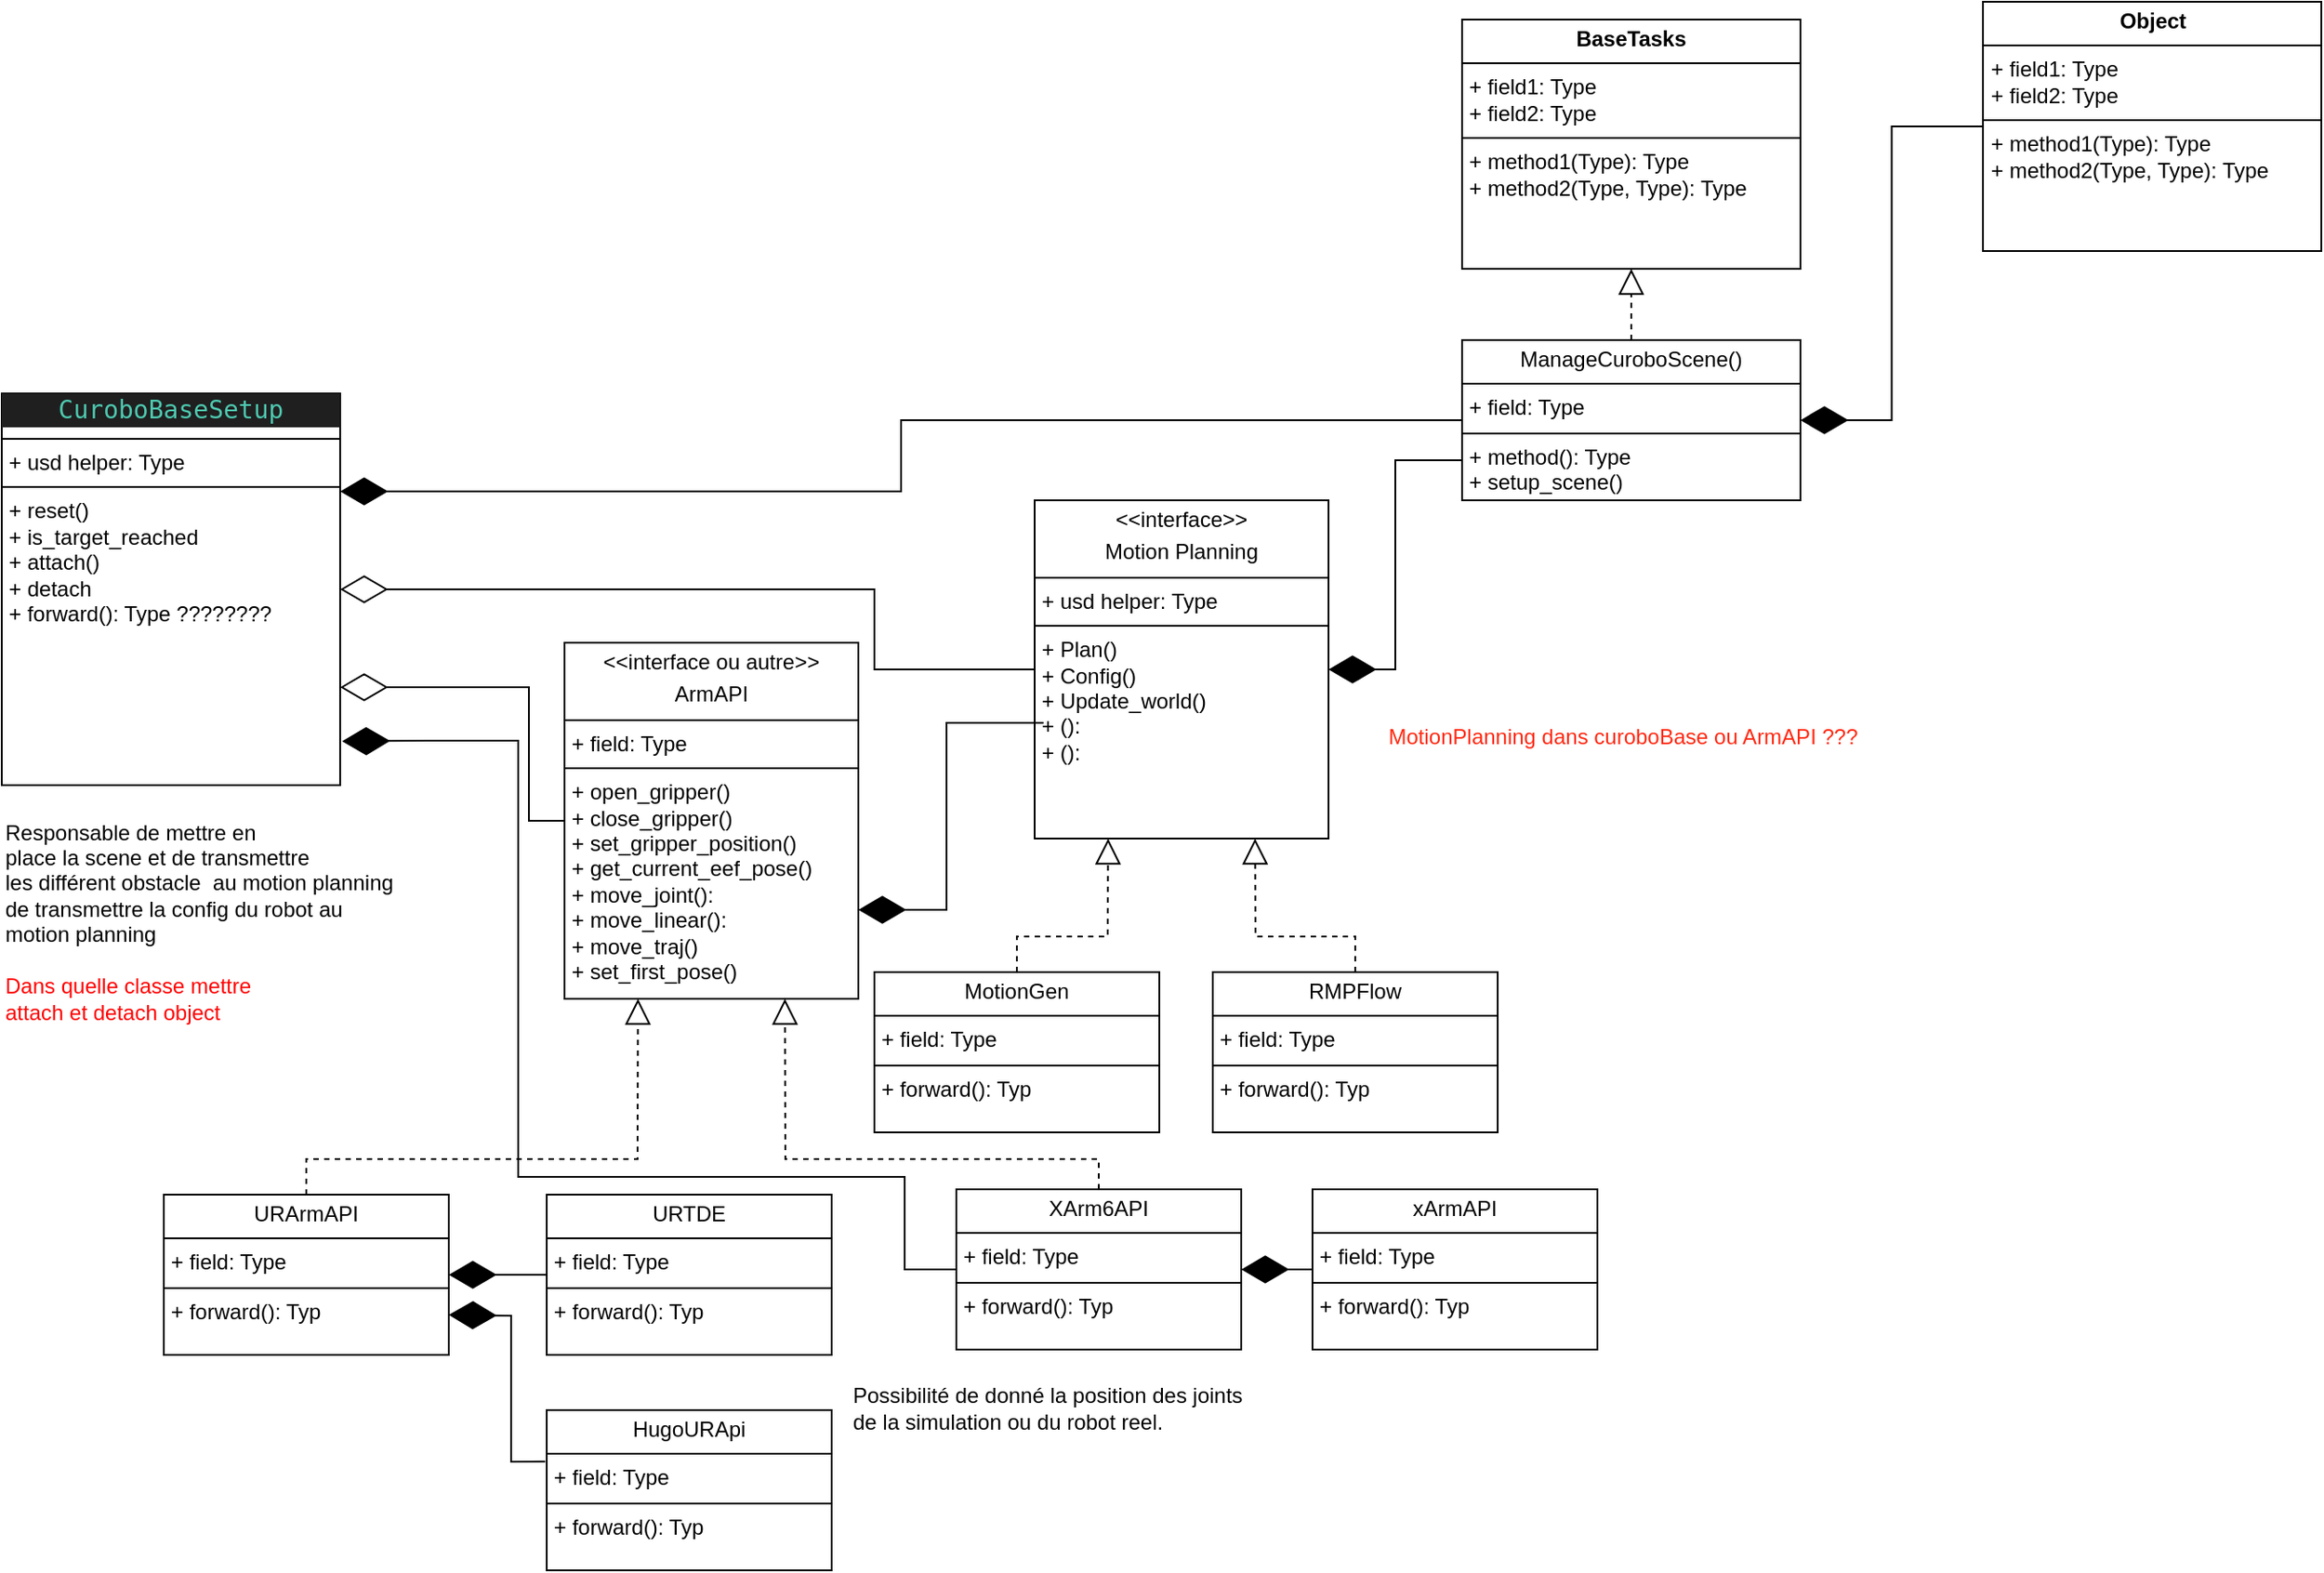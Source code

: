 <mxfile pages="2">
    <diagram name="Page-1" id="mgbnLl8ce85CJUrQiRR5">
        <mxGraphModel dx="2636" dy="1013" grid="1" gridSize="10" guides="1" tooltips="1" connect="1" arrows="1" fold="1" page="1" pageScale="1" pageWidth="850" pageHeight="1100" math="0" shadow="0">
            <root>
                <mxCell id="0"/>
                <mxCell id="1" parent="0"/>
                <mxCell id="DFrrh26SipxI3GBkrzm7-14" value="&lt;p style=&quot;margin:0px;margin-top:4px;text-align:center;&quot;&gt;&lt;b&gt;BaseTasks&lt;/b&gt;&lt;br&gt;&lt;/p&gt;&lt;hr size=&quot;1&quot; style=&quot;border-style:solid;&quot;&gt;&lt;p style=&quot;margin:0px;margin-left:4px;&quot;&gt;+ field1: Type&lt;br&gt;+ field2: Type&lt;/p&gt;&lt;hr size=&quot;1&quot; style=&quot;border-style:solid;&quot;&gt;&lt;p style=&quot;margin:0px;margin-left:4px;&quot;&gt;+ method1(Type): Type&lt;br&gt;+ method2(Type, Type): Type&lt;/p&gt;" style="verticalAlign=top;align=left;overflow=fill;html=1;whiteSpace=wrap;" parent="1" vertex="1">
                    <mxGeometry x="760" y="30" width="190" height="140" as="geometry"/>
                </mxCell>
                <mxCell id="DFrrh26SipxI3GBkrzm7-16" value="" style="endArrow=block;dashed=1;endFill=0;endSize=12;html=1;rounded=0;entryX=0.5;entryY=1;entryDx=0;entryDy=0;exitX=0.5;exitY=0;exitDx=0;exitDy=0;" parent="1" source="XtsIavq_REHY_eE-XwF7-2" target="DFrrh26SipxI3GBkrzm7-14" edge="1">
                    <mxGeometry width="160" relative="1" as="geometry">
                        <mxPoint x="967.5" y="-110" as="sourcePoint"/>
                        <mxPoint x="977.5" y="130" as="targetPoint"/>
                    </mxGeometry>
                </mxCell>
                <mxCell id="XtsIavq_REHY_eE-XwF7-1" value="&lt;div style=&quot;text-align: center; color: rgb(204, 204, 204); background-color: rgb(31, 31, 31); font-family: &amp;quot;Droid Sans Mono&amp;quot;, &amp;quot;monospace&amp;quot;, monospace; font-size: 14px; line-height: 19px; white-space: pre;&quot;&gt;&lt;span style=&quot;color: rgb(78, 201, 176);&quot;&gt;CuroboBaseSetup&lt;/span&gt;&lt;/div&gt;&lt;hr size=&quot;1&quot; style=&quot;border-style:solid;&quot;&gt;&lt;p style=&quot;margin:0px;margin-left:4px;&quot;&gt;+ usd helper: Type&lt;/p&gt;&lt;hr size=&quot;1&quot; style=&quot;border-style:solid;&quot;&gt;&lt;p style=&quot;margin:0px;margin-left:4px;&quot;&gt;&lt;span style=&quot;background-color: transparent; color: light-dark(rgb(0, 0, 0), rgb(255, 255, 255));&quot;&gt;+ reset()&lt;/span&gt;&lt;br&gt;&lt;/p&gt;&lt;p style=&quot;margin:0px;margin-left:4px;&quot;&gt;+ is_target_reached&lt;/p&gt;&lt;p style=&quot;margin:0px;margin-left:4px;&quot;&gt;+ attach()&lt;/p&gt;&lt;p style=&quot;margin:0px;margin-left:4px;&quot;&gt;+ detach&lt;/p&gt;&lt;p style=&quot;margin:0px;margin-left:4px;&quot;&gt;+&amp;nbsp;&lt;span style=&quot;background-color: transparent; color: light-dark(rgb(0, 0, 0), rgb(255, 255, 255));&quot;&gt;forward(): Type ????????&lt;/span&gt;&lt;/p&gt;" style="verticalAlign=top;align=left;overflow=fill;html=1;whiteSpace=wrap;" parent="1" vertex="1">
                    <mxGeometry x="-60" y="240" width="190" height="220" as="geometry"/>
                </mxCell>
                <mxCell id="XtsIavq_REHY_eE-XwF7-2" value="&lt;p style=&quot;margin:0px;margin-top:4px;text-align:center;&quot;&gt;ManageCuroboScene()&lt;/p&gt;&lt;hr size=&quot;1&quot; style=&quot;border-style:solid;&quot;&gt;&lt;p style=&quot;margin:0px;margin-left:4px;&quot;&gt;+ field: Type&lt;/p&gt;&lt;hr size=&quot;1&quot; style=&quot;border-style:solid;&quot;&gt;&lt;p style=&quot;margin:0px;margin-left:4px;&quot;&gt;+ method(): Type&lt;/p&gt;&lt;p style=&quot;margin: 0px 0px 0px 4px;&quot;&gt;&lt;span style=&quot;background-color: transparent; color: light-dark(rgb(0, 0, 0), rgb(255, 255, 255));&quot;&gt;+ setup_scene()&lt;/span&gt;&lt;br&gt;&lt;/p&gt;&lt;div&gt;&lt;span style=&quot;background-color: transparent; color: light-dark(rgb(0, 0, 0), rgb(255, 255, 255));&quot;&gt;&lt;br&gt;&lt;/span&gt;&lt;/div&gt;" style="verticalAlign=top;align=left;overflow=fill;html=1;whiteSpace=wrap;" parent="1" vertex="1">
                    <mxGeometry x="760" y="210" width="190" height="90" as="geometry"/>
                </mxCell>
                <mxCell id="L6edw8uGEsX_00iM0gYE-1" value="&lt;p style=&quot;margin:0px;margin-top:4px;text-align:center;&quot;&gt;xArmAPI&lt;/p&gt;&lt;hr size=&quot;1&quot; style=&quot;border-style:solid;&quot;&gt;&lt;p style=&quot;margin:0px;margin-left:4px;&quot;&gt;+ field: Type&lt;/p&gt;&lt;hr size=&quot;1&quot; style=&quot;border-style:solid;&quot;&gt;&lt;p style=&quot;margin:0px;margin-left:4px;&quot;&gt;+ forward(): Typ&lt;/p&gt;" style="verticalAlign=top;align=left;overflow=fill;html=1;whiteSpace=wrap;" parent="1" vertex="1">
                    <mxGeometry x="676" y="687" width="160" height="90" as="geometry"/>
                </mxCell>
                <mxCell id="L6edw8uGEsX_00iM0gYE-2" value="&lt;p style=&quot;margin:0px;margin-top:4px;text-align:center;&quot;&gt;&lt;font style=&quot;color: rgb(0, 0, 0); background-color: light-dark(#ffffff, var(--ge-dark-color, #121212));&quot;&gt;&amp;lt;&amp;lt;interface ou autre&amp;gt;&amp;gt;&lt;/font&gt;&lt;/p&gt;&lt;p style=&quot;margin:0px;margin-top:4px;text-align:center;&quot;&gt;&lt;font style=&quot;color: rgb(0, 0, 0); background-color: light-dark(#ffffff, var(--ge-dark-color, #121212));&quot;&gt;ArmAPI&lt;/font&gt;&lt;/p&gt;&lt;hr size=&quot;1&quot; style=&quot;border-style:solid;&quot;&gt;&lt;p style=&quot;margin:0px;margin-left:4px;&quot;&gt;&lt;font style=&quot;color: rgb(0, 0, 0); background-color: light-dark(#ffffff, var(--ge-dark-color, #121212));&quot;&gt;+ field: Type&lt;/font&gt;&lt;/p&gt;&lt;hr size=&quot;1&quot; style=&quot;border-style:solid;&quot;&gt;&lt;p style=&quot;margin:0px;margin-left:4px;&quot;&gt;&lt;font style=&quot;color: rgb(0, 0, 0);&quot;&gt;+ open&lt;span style=&quot;background-color: light-dark(rgb(255, 255, 255), rgb(237, 237, 237));&quot;&gt;_gripp&lt;/span&gt;er()&lt;/font&gt;&lt;br&gt;&lt;/p&gt;&lt;p style=&quot;margin:0px;margin-left:4px;&quot;&gt;&lt;span style=&quot;background-color: light-dark(#ffffff, var(--ge-dark-color, #121212));&quot;&gt;+ close_gripper()&lt;/span&gt;&lt;/p&gt;&lt;p style=&quot;margin:0px;margin-left:4px;&quot;&gt;&lt;span style=&quot;background-color: light-dark(#ffffff, var(--ge-dark-color, #121212));&quot;&gt;+ set_gripper_position()&lt;/span&gt;&lt;/p&gt;&lt;p style=&quot;margin:0px;margin-left:4px;&quot;&gt;&lt;span style=&quot;background-color: light-dark(#ffffff, var(--ge-dark-color, #121212));&quot;&gt;+ get_current_eef_pose()&lt;/span&gt;&lt;/p&gt;&lt;p style=&quot;margin:0px;margin-left:4px;&quot;&gt;&lt;span style=&quot;background-color: light-dark(#ffffff, var(--ge-dark-color, #121212));&quot;&gt;+ move_joint():&amp;nbsp;&lt;br&gt;&lt;/span&gt;&lt;/p&gt;&lt;p style=&quot;margin:0px;margin-left:4px;&quot;&gt;&lt;span style=&quot;background-color: light-dark(#ffffff, var(--ge-dark-color, #121212));&quot;&gt;+ move_linear():&lt;/span&gt;&lt;/p&gt;&lt;p style=&quot;margin:0px;margin-left:4px;&quot;&gt;&lt;span style=&quot;background-color: light-dark(#ffffff, var(--ge-dark-color, #121212));&quot;&gt;+ move_traj()&lt;/span&gt;&lt;/p&gt;&lt;p style=&quot;margin:0px;margin-left:4px;&quot;&gt;+ set_first_pose()&amp;nbsp;&lt;span style=&quot;background-color: light-dark(#ffffff, var(--ge-dark-color, #121212));&quot;&gt;&lt;br&gt;&lt;/span&gt;&lt;/p&gt;&lt;p style=&quot;margin:0px;margin-left:4px;&quot;&gt;&lt;br&gt;&lt;/p&gt;" style="verticalAlign=top;align=left;overflow=fill;html=1;whiteSpace=wrap;" parent="1" vertex="1">
                    <mxGeometry x="256" y="380" width="165" height="200" as="geometry"/>
                </mxCell>
                <mxCell id="L6edw8uGEsX_00iM0gYE-3" value="&lt;p style=&quot;margin:0px;margin-top:4px;text-align:center;&quot;&gt;XArm6API&lt;/p&gt;&lt;hr size=&quot;1&quot; style=&quot;border-style:solid;&quot;&gt;&lt;p style=&quot;margin:0px;margin-left:4px;&quot;&gt;+ field: Type&lt;/p&gt;&lt;hr size=&quot;1&quot; style=&quot;border-style:solid;&quot;&gt;&lt;p style=&quot;margin:0px;margin-left:4px;&quot;&gt;+ forward(): Typ&lt;/p&gt;" style="verticalAlign=top;align=left;overflow=fill;html=1;whiteSpace=wrap;" parent="1" vertex="1">
                    <mxGeometry x="476" y="687" width="160" height="90" as="geometry"/>
                </mxCell>
                <mxCell id="L6edw8uGEsX_00iM0gYE-7" value="" style="endArrow=diamondThin;endFill=1;endSize=24;html=1;rounded=0;entryX=1;entryY=0.5;entryDx=0;entryDy=0;exitX=0;exitY=0.5;exitDx=0;exitDy=0;" parent="1" source="L6edw8uGEsX_00iM0gYE-1" target="L6edw8uGEsX_00iM0gYE-3" edge="1">
                    <mxGeometry width="160" relative="1" as="geometry">
                        <mxPoint x="606" y="737" as="sourcePoint"/>
                        <mxPoint x="766" y="737" as="targetPoint"/>
                    </mxGeometry>
                </mxCell>
                <mxCell id="L6edw8uGEsX_00iM0gYE-12" value="" style="endArrow=diamondThin;endFill=0;endSize=24;html=1;rounded=0;entryX=1;entryY=0.75;entryDx=0;entryDy=0;exitX=0;exitY=0.5;exitDx=0;exitDy=0;strokeWidth=1;startSize=0;" parent="1" source="L6edw8uGEsX_00iM0gYE-2" target="XtsIavq_REHY_eE-XwF7-1" edge="1">
                    <mxGeometry width="160" relative="1" as="geometry">
                        <mxPoint x="486" y="490" as="sourcePoint"/>
                        <mxPoint x="646" y="490" as="targetPoint"/>
                        <Array as="points">
                            <mxPoint x="236" y="480"/>
                            <mxPoint x="236" y="405"/>
                        </Array>
                    </mxGeometry>
                </mxCell>
                <mxCell id="L6edw8uGEsX_00iM0gYE-13" value="&lt;p style=&quot;margin:0px;margin-top:4px;text-align:center;&quot;&gt;URArmAPI&lt;/p&gt;&lt;hr size=&quot;1&quot; style=&quot;border-style:solid;&quot;&gt;&lt;p style=&quot;margin:0px;margin-left:4px;&quot;&gt;+ field: Type&lt;/p&gt;&lt;hr size=&quot;1&quot; style=&quot;border-style:solid;&quot;&gt;&lt;p style=&quot;margin:0px;margin-left:4px;&quot;&gt;+ forward(): Typ&lt;/p&gt;" style="verticalAlign=top;align=left;overflow=fill;html=1;whiteSpace=wrap;" parent="1" vertex="1">
                    <mxGeometry x="31" y="690" width="160" height="90" as="geometry"/>
                </mxCell>
                <mxCell id="L6edw8uGEsX_00iM0gYE-15" value="" style="endArrow=diamondThin;endFill=1;endSize=24;html=1;rounded=0;entryX=1;entryY=0.5;entryDx=0;entryDy=0;exitX=0;exitY=0.5;exitDx=0;exitDy=0;" parent="1" source="L6edw8uGEsX_00iM0gYE-16" target="L6edw8uGEsX_00iM0gYE-13" edge="1">
                    <mxGeometry width="160" relative="1" as="geometry">
                        <mxPoint x="306" y="694.5" as="sourcePoint"/>
                        <mxPoint x="241" y="694.5" as="targetPoint"/>
                    </mxGeometry>
                </mxCell>
                <mxCell id="L6edw8uGEsX_00iM0gYE-16" value="&lt;p style=&quot;margin:0px;margin-top:4px;text-align:center;&quot;&gt;URTDE&lt;/p&gt;&lt;hr size=&quot;1&quot; style=&quot;border-style:solid;&quot;&gt;&lt;p style=&quot;margin:0px;margin-left:4px;&quot;&gt;+ field: Type&lt;/p&gt;&lt;hr size=&quot;1&quot; style=&quot;border-style:solid;&quot;&gt;&lt;p style=&quot;margin:0px;margin-left:4px;&quot;&gt;+ forward(): Typ&lt;/p&gt;" style="verticalAlign=top;align=left;overflow=fill;html=1;whiteSpace=wrap;" parent="1" vertex="1">
                    <mxGeometry x="246" y="690" width="160" height="90" as="geometry"/>
                </mxCell>
                <mxCell id="L6edw8uGEsX_00iM0gYE-19" value="" style="endArrow=diamondThin;endFill=1;endSize=24;html=1;rounded=0;entryX=1;entryY=0.25;entryDx=0;entryDy=0;exitX=0;exitY=0.5;exitDx=0;exitDy=0;edgeStyle=orthogonalEdgeStyle;" parent="1" source="XtsIavq_REHY_eE-XwF7-2" target="XtsIavq_REHY_eE-XwF7-1" edge="1">
                    <mxGeometry width="160" relative="1" as="geometry">
                        <mxPoint x="241" y="985" as="sourcePoint"/>
                        <mxPoint x="201" y="985" as="targetPoint"/>
                    </mxGeometry>
                </mxCell>
                <mxCell id="L6edw8uGEsX_00iM0gYE-38" value="" style="endArrow=block;dashed=1;endFill=0;endSize=12;html=1;rounded=0;exitX=0.5;exitY=0;exitDx=0;exitDy=0;entryX=0.25;entryY=1;entryDx=0;entryDy=0;" parent="1" source="L6edw8uGEsX_00iM0gYE-13" target="L6edw8uGEsX_00iM0gYE-2" edge="1">
                    <mxGeometry width="160" relative="1" as="geometry">
                        <mxPoint x="296" y="430" as="sourcePoint"/>
                        <mxPoint x="456" y="430" as="targetPoint"/>
                        <Array as="points">
                            <mxPoint x="111" y="670"/>
                            <mxPoint x="297" y="670"/>
                        </Array>
                    </mxGeometry>
                </mxCell>
                <mxCell id="L6edw8uGEsX_00iM0gYE-39" value="" style="endArrow=block;dashed=1;endFill=0;endSize=12;html=1;rounded=0;exitX=0.5;exitY=0;exitDx=0;exitDy=0;entryX=0.75;entryY=1;entryDx=0;entryDy=0;" parent="1" source="L6edw8uGEsX_00iM0gYE-3" target="L6edw8uGEsX_00iM0gYE-2" edge="1">
                    <mxGeometry width="160" relative="1" as="geometry">
                        <mxPoint x="136" y="770" as="sourcePoint"/>
                        <mxPoint x="422" y="560" as="targetPoint"/>
                        <Array as="points">
                            <mxPoint x="556" y="670"/>
                            <mxPoint x="380" y="670"/>
                        </Array>
                    </mxGeometry>
                </mxCell>
                <mxCell id="2" value="&lt;p style=&quot;margin:0px;margin-top:4px;text-align:center;&quot;&gt;&amp;lt;&amp;lt;interface&amp;gt;&amp;gt;&lt;/p&gt;&lt;p style=&quot;margin:0px;margin-top:4px;text-align:center;&quot;&gt;Motion Planning&lt;/p&gt;&lt;hr size=&quot;1&quot; style=&quot;border-style:solid;&quot;&gt;&lt;p style=&quot;margin:0px;margin-left:4px;&quot;&gt;+ usd helper: Type&lt;/p&gt;&lt;hr size=&quot;1&quot; style=&quot;border-style:solid;&quot;&gt;&lt;p style=&quot;margin:0px;margin-left:4px;&quot;&gt;&lt;span style=&quot;background-color: transparent; color: light-dark(rgb(0, 0, 0), rgb(255, 255, 255));&quot;&gt;+ Plan()&lt;/span&gt;&lt;/p&gt;&lt;p style=&quot;margin:0px;margin-left:4px;&quot;&gt;+ Config()&lt;/p&gt;&lt;p style=&quot;margin:0px;margin-left:4px;&quot;&gt;+ Update_world()&lt;/p&gt;&lt;p style=&quot;margin:0px;margin-left:4px;&quot;&gt;+ ():&amp;nbsp;&lt;br&gt;&lt;/p&gt;&lt;p style=&quot;margin:0px;margin-left:4px;&quot;&gt;+ ():&lt;/p&gt;&lt;p style=&quot;margin:0px;margin-left:4px;&quot;&gt;&lt;br&gt;&lt;/p&gt;&lt;p style=&quot;margin:0px;margin-left:4px;&quot;&gt;&lt;br&gt;&lt;/p&gt;" style="verticalAlign=top;align=left;overflow=fill;html=1;whiteSpace=wrap;" parent="1" vertex="1">
                    <mxGeometry x="520" y="300" width="165" height="190" as="geometry"/>
                </mxCell>
                <mxCell id="3" value="" style="endArrow=diamondThin;endFill=0;endSize=24;html=1;rounded=0;entryX=1;entryY=0.5;entryDx=0;entryDy=0;exitX=0;exitY=0.5;exitDx=0;exitDy=0;strokeWidth=1;startSize=0;edgeStyle=elbowEdgeStyle;" parent="1" source="2" target="XtsIavq_REHY_eE-XwF7-1" edge="1">
                    <mxGeometry width="160" relative="1" as="geometry">
                        <mxPoint x="381" y="465" as="sourcePoint"/>
                        <mxPoint x="216" y="415" as="targetPoint"/>
                        <Array as="points">
                            <mxPoint x="430" y="370"/>
                        </Array>
                    </mxGeometry>
                </mxCell>
                <mxCell id="4" value="&lt;p style=&quot;margin:0px;margin-top:4px;text-align:center;&quot;&gt;MotionGen&lt;/p&gt;&lt;hr size=&quot;1&quot; style=&quot;border-style:solid;&quot;&gt;&lt;p style=&quot;margin:0px;margin-left:4px;&quot;&gt;+ field: Type&lt;/p&gt;&lt;hr size=&quot;1&quot; style=&quot;border-style:solid;&quot;&gt;&lt;p style=&quot;margin:0px;margin-left:4px;&quot;&gt;+ forward(): Typ&lt;/p&gt;" style="verticalAlign=top;align=left;overflow=fill;html=1;whiteSpace=wrap;" parent="1" vertex="1">
                    <mxGeometry x="430" y="565" width="160" height="90" as="geometry"/>
                </mxCell>
                <mxCell id="5" value="&lt;p style=&quot;margin:0px;margin-top:4px;text-align:center;&quot;&gt;RMPFlow&lt;/p&gt;&lt;hr size=&quot;1&quot; style=&quot;border-style:solid;&quot;&gt;&lt;p style=&quot;margin:0px;margin-left:4px;&quot;&gt;+ field: Type&lt;/p&gt;&lt;hr size=&quot;1&quot; style=&quot;border-style:solid;&quot;&gt;&lt;p style=&quot;margin:0px;margin-left:4px;&quot;&gt;+ forward(): Typ&lt;/p&gt;" style="verticalAlign=top;align=left;overflow=fill;html=1;whiteSpace=wrap;" parent="1" vertex="1">
                    <mxGeometry x="620" y="565" width="160" height="90" as="geometry"/>
                </mxCell>
                <mxCell id="6" value="" style="endArrow=block;dashed=1;endFill=0;endSize=12;html=1;rounded=0;exitX=0.5;exitY=0;exitDx=0;exitDy=0;entryX=0.25;entryY=1;entryDx=0;entryDy=0;" parent="1" source="4" target="2" edge="1">
                    <mxGeometry width="160" relative="1" as="geometry">
                        <mxPoint x="461.25" y="655" as="sourcePoint"/>
                        <mxPoint x="430" y="445" as="targetPoint"/>
                        <Array as="points">
                            <mxPoint x="510" y="545"/>
                            <mxPoint x="561" y="545"/>
                        </Array>
                    </mxGeometry>
                </mxCell>
                <mxCell id="7" value="" style="endArrow=block;dashed=1;endFill=0;endSize=12;html=1;rounded=0;exitX=0.5;exitY=0;exitDx=0;exitDy=0;entryX=0.75;entryY=1;entryDx=0;entryDy=0;" parent="1" source="5" target="2" edge="1">
                    <mxGeometry width="160" relative="1" as="geometry">
                        <mxPoint x="540" y="685" as="sourcePoint"/>
                        <mxPoint x="501.25" y="455" as="targetPoint"/>
                        <Array as="points">
                            <mxPoint x="700" y="545"/>
                            <mxPoint x="644" y="545"/>
                        </Array>
                    </mxGeometry>
                </mxCell>
                <mxCell id="8" value="Responsable de mettre en &lt;br&gt;place la scene et de transmettre &lt;br&gt;les différent obstacle&amp;nbsp; au motion planning&lt;br&gt;de transmettre la config du robot au&lt;br&gt;motion planning" style="text;html=1;align=left;verticalAlign=middle;resizable=0;points=[];autosize=1;strokeColor=none;fillColor=none;" parent="1" vertex="1">
                    <mxGeometry x="-60" y="470" width="240" height="90" as="geometry"/>
                </mxCell>
                <mxCell id="9" value="Possibilité de donné la position des joints &lt;br&gt;de la simulation ou du robot reel.&amp;nbsp;" style="text;html=1;align=left;verticalAlign=middle;resizable=0;points=[];autosize=1;strokeColor=none;fillColor=none;" parent="1" vertex="1">
                    <mxGeometry x="416" y="790" width="240" height="40" as="geometry"/>
                </mxCell>
                <mxCell id="10" value="&lt;p style=&quot;margin:0px;margin-top:4px;text-align:center;&quot;&gt;HugoURApi&lt;/p&gt;&lt;hr size=&quot;1&quot; style=&quot;border-style:solid;&quot;&gt;&lt;p style=&quot;margin:0px;margin-left:4px;&quot;&gt;+ field: Type&lt;/p&gt;&lt;hr size=&quot;1&quot; style=&quot;border-style:solid;&quot;&gt;&lt;p style=&quot;margin:0px;margin-left:4px;&quot;&gt;+ forward(): Typ&lt;/p&gt;" style="verticalAlign=top;align=left;overflow=fill;html=1;whiteSpace=wrap;" parent="1" vertex="1">
                    <mxGeometry x="246" y="811" width="160" height="90" as="geometry"/>
                </mxCell>
                <mxCell id="11" value="" style="endArrow=diamondThin;endFill=1;endSize=24;html=1;rounded=0;entryX=1;entryY=0.75;entryDx=0;entryDy=0;exitX=-0.005;exitY=0.321;exitDx=0;exitDy=0;exitPerimeter=0;" parent="1" source="10" target="L6edw8uGEsX_00iM0gYE-13" edge="1">
                    <mxGeometry width="160" relative="1" as="geometry">
                        <mxPoint x="256" y="745" as="sourcePoint"/>
                        <mxPoint x="216" y="745" as="targetPoint"/>
                        <Array as="points">
                            <mxPoint x="226" y="840"/>
                            <mxPoint x="226" y="758"/>
                        </Array>
                    </mxGeometry>
                </mxCell>
                <mxCell id="12" value="&lt;font style=&quot;color: rgb(255, 0, 0);&quot;&gt;Dans quelle classe mettre&lt;br&gt;attach et detach object&lt;/font&gt;" style="text;html=1;align=left;verticalAlign=middle;resizable=0;points=[];autosize=1;strokeColor=none;fillColor=none;" parent="1" vertex="1">
                    <mxGeometry x="-60" y="560" width="160" height="40" as="geometry"/>
                </mxCell>
                <mxCell id="ugBSQRo1dUXZX0gkW40E-13" value="&lt;p style=&quot;margin:0px;margin-top:4px;text-align:center;&quot;&gt;&lt;b&gt;Object&lt;/b&gt;&lt;/p&gt;&lt;hr size=&quot;1&quot; style=&quot;border-style:solid;&quot;&gt;&lt;p style=&quot;margin:0px;margin-left:4px;&quot;&gt;+ field1: Type&lt;br&gt;+ field2: Type&lt;/p&gt;&lt;hr size=&quot;1&quot; style=&quot;border-style:solid;&quot;&gt;&lt;p style=&quot;margin:0px;margin-left:4px;&quot;&gt;+ method1(Type): Type&lt;br&gt;+ method2(Type, Type): Type&lt;/p&gt;" style="verticalAlign=top;align=left;overflow=fill;html=1;whiteSpace=wrap;" parent="1" vertex="1">
                    <mxGeometry x="1052.5" y="20" width="190" height="140" as="geometry"/>
                </mxCell>
                <mxCell id="ugBSQRo1dUXZX0gkW40E-14" value="" style="endArrow=diamondThin;endFill=1;endSize=24;html=1;rounded=0;entryX=1;entryY=0.5;entryDx=0;entryDy=0;exitX=0;exitY=0.5;exitDx=0;exitDy=0;edgeStyle=orthogonalEdgeStyle;" parent="1" source="ugBSQRo1dUXZX0gkW40E-13" target="XtsIavq_REHY_eE-XwF7-2" edge="1">
                    <mxGeometry width="160" relative="1" as="geometry">
                        <mxPoint x="1035" y="170" as="sourcePoint"/>
                        <mxPoint x="965" y="190" as="targetPoint"/>
                    </mxGeometry>
                </mxCell>
                <mxCell id="LV9UDqUAprgMPCVUPp80-15" value="" style="endArrow=diamondThin;endFill=1;endSize=24;html=1;rounded=0;entryX=1;entryY=0.5;entryDx=0;entryDy=0;exitX=0;exitY=0.75;exitDx=0;exitDy=0;edgeStyle=orthogonalEdgeStyle;" parent="1" source="XtsIavq_REHY_eE-XwF7-2" target="2" edge="1">
                    <mxGeometry width="160" relative="1" as="geometry">
                        <mxPoint x="770" y="275" as="sourcePoint"/>
                        <mxPoint x="216" y="305" as="targetPoint"/>
                    </mxGeometry>
                </mxCell>
                <mxCell id="HIymvuDpeLksMIsw6AtP-12" value="&lt;font style=&quot;color: rgb(255, 41, 17);&quot;&gt;MotionPlanning dans curoboBase ou ArmAPI ???&lt;/font&gt;" style="text;html=1;align=center;verticalAlign=middle;resizable=0;points=[];autosize=1;strokeColor=none;fillColor=none;" parent="1" vertex="1">
                    <mxGeometry x="705" y="418" width="290" height="30" as="geometry"/>
                </mxCell>
                <mxCell id="13" value="" style="endArrow=diamondThin;endFill=1;endSize=24;html=1;rounded=0;entryX=1;entryY=0.75;entryDx=0;entryDy=0;exitX=0.03;exitY=0.658;exitDx=0;exitDy=0;edgeStyle=orthogonalEdgeStyle;exitPerimeter=0;" parent="1" source="2" target="L6edw8uGEsX_00iM0gYE-2" edge="1">
                    <mxGeometry width="160" relative="1" as="geometry">
                        <mxPoint x="505" y="426.5" as="sourcePoint"/>
                        <mxPoint x="430" y="533.5" as="targetPoint"/>
                    </mxGeometry>
                </mxCell>
                <mxCell id="15" value="" style="endArrow=diamondThin;endFill=1;endSize=24;html=1;rounded=0;entryX=1.006;entryY=0.888;entryDx=0;entryDy=0;exitX=0;exitY=0.5;exitDx=0;exitDy=0;edgeStyle=orthogonalEdgeStyle;entryPerimeter=0;" parent="1" source="L6edw8uGEsX_00iM0gYE-3" target="XtsIavq_REHY_eE-XwF7-1" edge="1">
                    <mxGeometry width="160" relative="1" as="geometry">
                        <mxPoint x="446.95" y="730.96" as="sourcePoint"/>
                        <mxPoint x="100.0" y="429.04" as="targetPoint"/>
                        <Array as="points">
                            <mxPoint x="447" y="732"/>
                            <mxPoint x="447" y="680"/>
                            <mxPoint x="230" y="680"/>
                            <mxPoint x="230" y="435"/>
                            <mxPoint x="180" y="435"/>
                        </Array>
                    </mxGeometry>
                </mxCell>
            </root>
        </mxGraphModel>
    </diagram>
    <diagram id="C8N71ZeFAo5JLW8x-EU4" name="Page-2">
        <mxGraphModel dx="1786" dy="1013" grid="1" gridSize="10" guides="1" tooltips="1" connect="1" arrows="1" fold="1" page="1" pageScale="1" pageWidth="850" pageHeight="1100" math="0" shadow="0">
            <root>
                <mxCell id="0"/>
                <mxCell id="1" parent="0"/>
                <mxCell id="S5Vy-91Sk9ltPXwWcDvI-1" value="&lt;p style=&quot;margin:0px;margin-top:4px;text-align:center;&quot;&gt;&lt;b&gt;BaseTasks&lt;/b&gt;&lt;br&gt;&lt;/p&gt;&lt;hr size=&quot;1&quot; style=&quot;border-style:solid;&quot;&gt;&lt;p style=&quot;margin:0px;margin-left:4px;&quot;&gt;+ field1: Type&lt;br&gt;+ field2: Type&lt;/p&gt;&lt;hr size=&quot;1&quot; style=&quot;border-style:solid;&quot;&gt;&lt;p style=&quot;margin:0px;margin-left:4px;&quot;&gt;+ method1(Type): Type&lt;br&gt;+ method2(Type, Type): Type&lt;/p&gt;" style="verticalAlign=top;align=left;overflow=fill;html=1;whiteSpace=wrap;" parent="1" vertex="1">
                    <mxGeometry x="760" y="30" width="190" height="140" as="geometry"/>
                </mxCell>
                <mxCell id="S5Vy-91Sk9ltPXwWcDvI-2" value="" style="endArrow=block;dashed=1;endFill=0;endSize=12;html=1;rounded=0;entryX=0.5;entryY=1;entryDx=0;entryDy=0;exitX=0.5;exitY=0;exitDx=0;exitDy=0;" parent="1" source="S5Vy-91Sk9ltPXwWcDvI-4" target="S5Vy-91Sk9ltPXwWcDvI-1" edge="1">
                    <mxGeometry width="160" relative="1" as="geometry">
                        <mxPoint x="967.5" y="-110" as="sourcePoint"/>
                        <mxPoint x="977.5" y="130" as="targetPoint"/>
                    </mxGeometry>
                </mxCell>
                <mxCell id="S5Vy-91Sk9ltPXwWcDvI-3" value="&lt;div style=&quot;text-align: center; color: rgb(204, 204, 204); background-color: rgb(31, 31, 31); font-family: &amp;quot;Droid Sans Mono&amp;quot;, &amp;quot;monospace&amp;quot;, monospace; font-size: 14px; line-height: 19px; white-space: pre;&quot;&gt;&lt;span style=&quot;color: rgb(78, 201, 176);&quot;&gt;CuroboBaseSetup&lt;/span&gt;&lt;/div&gt;&lt;hr size=&quot;1&quot; style=&quot;border-style:solid;&quot;&gt;&lt;p style=&quot;margin:0px;margin-left:4px;&quot;&gt;+ usd helper: Type&lt;/p&gt;&lt;hr size=&quot;1&quot; style=&quot;border-style:solid;&quot;&gt;&lt;p style=&quot;margin:0px;margin-left:4px;&quot;&gt;&lt;span style=&quot;background-color: transparent; color: light-dark(rgb(0, 0, 0), rgb(255, 255, 255));&quot;&gt;+ reset()&lt;/span&gt;&lt;br&gt;&lt;/p&gt;&lt;p style=&quot;margin:0px;margin-left:4px;&quot;&gt;+ is_target_reached&lt;/p&gt;&lt;p style=&quot;margin:0px;margin-left:4px;&quot;&gt;+ attach()&lt;/p&gt;&lt;p style=&quot;margin:0px;margin-left:4px;&quot;&gt;+ detach&lt;/p&gt;&lt;p style=&quot;margin:0px;margin-left:4px;&quot;&gt;+&amp;nbsp;&lt;span style=&quot;background-color: transparent; color: light-dark(rgb(0, 0, 0), rgb(255, 255, 255));&quot;&gt;forward(): Type ????????&lt;/span&gt;&lt;/p&gt;" style="verticalAlign=top;align=left;overflow=fill;html=1;whiteSpace=wrap;" parent="1" vertex="1">
                    <mxGeometry x="16" y="240" width="190" height="220" as="geometry"/>
                </mxCell>
                <mxCell id="S5Vy-91Sk9ltPXwWcDvI-4" value="&lt;p style=&quot;margin:0px;margin-top:4px;text-align:center;&quot;&gt;ManageCuroboScene()&lt;/p&gt;&lt;hr size=&quot;1&quot; style=&quot;border-style:solid;&quot;&gt;&lt;p style=&quot;margin:0px;margin-left:4px;&quot;&gt;+ field: Type&lt;/p&gt;&lt;hr size=&quot;1&quot; style=&quot;border-style:solid;&quot;&gt;&lt;p style=&quot;margin:0px;margin-left:4px;&quot;&gt;+ method(): Type&lt;/p&gt;&lt;p style=&quot;margin: 0px 0px 0px 4px;&quot;&gt;&lt;span style=&quot;background-color: transparent; color: light-dark(rgb(0, 0, 0), rgb(255, 255, 255));&quot;&gt;+ setup_scene()&lt;/span&gt;&lt;br&gt;&lt;/p&gt;&lt;div&gt;&lt;span style=&quot;background-color: transparent; color: light-dark(rgb(0, 0, 0), rgb(255, 255, 255));&quot;&gt;&lt;br&gt;&lt;/span&gt;&lt;/div&gt;" style="verticalAlign=top;align=left;overflow=fill;html=1;whiteSpace=wrap;" parent="1" vertex="1">
                    <mxGeometry x="760" y="220" width="190" height="90" as="geometry"/>
                </mxCell>
                <mxCell id="S5Vy-91Sk9ltPXwWcDvI-5" value="&lt;p style=&quot;margin:0px;margin-top:4px;text-align:center;&quot;&gt;xArmAPI&lt;/p&gt;&lt;hr size=&quot;1&quot; style=&quot;border-style:solid;&quot;&gt;&lt;p style=&quot;margin:0px;margin-left:4px;&quot;&gt;+ field: Type&lt;/p&gt;&lt;hr size=&quot;1&quot; style=&quot;border-style:solid;&quot;&gt;&lt;p style=&quot;margin:0px;margin-left:4px;&quot;&gt;+ forward(): Typ&lt;/p&gt;" style="verticalAlign=top;align=left;overflow=fill;html=1;whiteSpace=wrap;" parent="1" vertex="1">
                    <mxGeometry x="676" y="687" width="160" height="90" as="geometry"/>
                </mxCell>
                <mxCell id="S5Vy-91Sk9ltPXwWcDvI-6" value="&lt;p style=&quot;margin:0px;margin-top:4px;text-align:center;&quot;&gt;&lt;font style=&quot;color: rgb(0, 0, 0); background-color: light-dark(#ffffff, var(--ge-dark-color, #121212));&quot;&gt;&amp;lt;&amp;lt;interface ou autre&amp;gt;&amp;gt;&lt;/font&gt;&lt;/p&gt;&lt;p style=&quot;margin:0px;margin-top:4px;text-align:center;&quot;&gt;&lt;font style=&quot;color: rgb(0, 0, 0); background-color: light-dark(#ffffff, var(--ge-dark-color, #121212));&quot;&gt;ArmAPI&lt;/font&gt;&lt;/p&gt;&lt;hr size=&quot;1&quot; style=&quot;border-style:solid;&quot;&gt;&lt;p style=&quot;margin:0px;margin-left:4px;&quot;&gt;&lt;font style=&quot;color: rgb(0, 0, 0); background-color: light-dark(#ffffff, var(--ge-dark-color, #121212));&quot;&gt;+ field: Type&lt;/font&gt;&lt;/p&gt;&lt;hr size=&quot;1&quot; style=&quot;border-style:solid;&quot;&gt;&lt;p style=&quot;margin:0px;margin-left:4px;&quot;&gt;&lt;font style=&quot;color: rgb(0, 0, 0);&quot;&gt;+ open&lt;span style=&quot;background-color: light-dark(rgb(255, 255, 255), rgb(237, 237, 237));&quot;&gt;_gripp&lt;/span&gt;er()&lt;/font&gt;&lt;br&gt;&lt;/p&gt;&lt;p style=&quot;margin:0px;margin-left:4px;&quot;&gt;&lt;span style=&quot;background-color: light-dark(#ffffff, var(--ge-dark-color, #121212));&quot;&gt;+ close_gripper()&lt;/span&gt;&lt;/p&gt;&lt;p style=&quot;margin:0px;margin-left:4px;&quot;&gt;&lt;span style=&quot;background-color: light-dark(#ffffff, var(--ge-dark-color, #121212));&quot;&gt;+ set_gripper_position()&lt;/span&gt;&lt;/p&gt;&lt;p style=&quot;margin:0px;margin-left:4px;&quot;&gt;&lt;span style=&quot;background-color: light-dark(#ffffff, var(--ge-dark-color, #121212));&quot;&gt;+ get_current_eef_pose()&lt;/span&gt;&lt;/p&gt;&lt;p style=&quot;margin:0px;margin-left:4px;&quot;&gt;&lt;span style=&quot;background-color: light-dark(#ffffff, var(--ge-dark-color, #121212));&quot;&gt;+ move_joint():&amp;nbsp;&lt;br&gt;&lt;/span&gt;&lt;/p&gt;&lt;p style=&quot;margin:0px;margin-left:4px;&quot;&gt;&lt;span style=&quot;background-color: light-dark(#ffffff, var(--ge-dark-color, #121212));&quot;&gt;+ move_linear():&lt;/span&gt;&lt;/p&gt;&lt;p style=&quot;margin:0px;margin-left:4px;&quot;&gt;&lt;span style=&quot;background-color: light-dark(#ffffff, var(--ge-dark-color, #121212));&quot;&gt;+ move_traj()&lt;/span&gt;&lt;/p&gt;&lt;p style=&quot;margin:0px;margin-left:4px;&quot;&gt;+ set_first_pose()&amp;nbsp;&lt;span style=&quot;background-color: light-dark(#ffffff, var(--ge-dark-color, #121212));&quot;&gt;&lt;br&gt;&lt;/span&gt;&lt;/p&gt;&lt;p style=&quot;margin:0px;margin-left:4px;&quot;&gt;&lt;br&gt;&lt;/p&gt;" style="verticalAlign=top;align=left;overflow=fill;html=1;whiteSpace=wrap;" parent="1" vertex="1">
                    <mxGeometry x="256" y="380" width="165" height="200" as="geometry"/>
                </mxCell>
                <mxCell id="S5Vy-91Sk9ltPXwWcDvI-7" value="&lt;p style=&quot;margin:0px;margin-top:4px;text-align:center;&quot;&gt;XArm6API&lt;/p&gt;&lt;hr size=&quot;1&quot; style=&quot;border-style:solid;&quot;&gt;&lt;p style=&quot;margin:0px;margin-left:4px;&quot;&gt;+ field: Type&lt;/p&gt;&lt;hr size=&quot;1&quot; style=&quot;border-style:solid;&quot;&gt;&lt;p style=&quot;margin:0px;margin-left:4px;&quot;&gt;+ forward(): Typ&lt;/p&gt;" style="verticalAlign=top;align=left;overflow=fill;html=1;whiteSpace=wrap;" parent="1" vertex="1">
                    <mxGeometry x="476" y="687" width="160" height="90" as="geometry"/>
                </mxCell>
                <mxCell id="S5Vy-91Sk9ltPXwWcDvI-8" value="" style="endArrow=diamondThin;endFill=1;endSize=24;html=1;rounded=0;entryX=1;entryY=0.5;entryDx=0;entryDy=0;exitX=0;exitY=0.5;exitDx=0;exitDy=0;" parent="1" source="S5Vy-91Sk9ltPXwWcDvI-5" target="S5Vy-91Sk9ltPXwWcDvI-7" edge="1">
                    <mxGeometry width="160" relative="1" as="geometry">
                        <mxPoint x="606" y="737" as="sourcePoint"/>
                        <mxPoint x="766" y="737" as="targetPoint"/>
                    </mxGeometry>
                </mxCell>
                <mxCell id="S5Vy-91Sk9ltPXwWcDvI-9" value="" style="endArrow=diamondThin;endFill=0;endSize=24;html=1;rounded=0;entryX=1;entryY=0.75;entryDx=0;entryDy=0;exitX=0;exitY=0.5;exitDx=0;exitDy=0;strokeWidth=1;startSize=0;" parent="1" source="S5Vy-91Sk9ltPXwWcDvI-6" target="S5Vy-91Sk9ltPXwWcDvI-3" edge="1">
                    <mxGeometry width="160" relative="1" as="geometry">
                        <mxPoint x="486" y="490" as="sourcePoint"/>
                        <mxPoint x="646" y="490" as="targetPoint"/>
                        <Array as="points">
                            <mxPoint x="236" y="480"/>
                            <mxPoint x="236" y="405"/>
                        </Array>
                    </mxGeometry>
                </mxCell>
                <mxCell id="S5Vy-91Sk9ltPXwWcDvI-10" value="&lt;p style=&quot;margin:0px;margin-top:4px;text-align:center;&quot;&gt;URArmAPI&lt;/p&gt;&lt;hr size=&quot;1&quot; style=&quot;border-style:solid;&quot;&gt;&lt;p style=&quot;margin:0px;margin-left:4px;&quot;&gt;+ field: Type&lt;/p&gt;&lt;hr size=&quot;1&quot; style=&quot;border-style:solid;&quot;&gt;&lt;p style=&quot;margin:0px;margin-left:4px;&quot;&gt;+ forward(): Typ&lt;/p&gt;" style="verticalAlign=top;align=left;overflow=fill;html=1;whiteSpace=wrap;" parent="1" vertex="1">
                    <mxGeometry x="31" y="690" width="160" height="90" as="geometry"/>
                </mxCell>
                <mxCell id="S5Vy-91Sk9ltPXwWcDvI-11" value="" style="endArrow=diamondThin;endFill=1;endSize=24;html=1;rounded=0;entryX=1;entryY=0.5;entryDx=0;entryDy=0;exitX=0;exitY=0.5;exitDx=0;exitDy=0;" parent="1" source="S5Vy-91Sk9ltPXwWcDvI-12" target="S5Vy-91Sk9ltPXwWcDvI-10" edge="1">
                    <mxGeometry width="160" relative="1" as="geometry">
                        <mxPoint x="306" y="694.5" as="sourcePoint"/>
                        <mxPoint x="241" y="694.5" as="targetPoint"/>
                    </mxGeometry>
                </mxCell>
                <mxCell id="S5Vy-91Sk9ltPXwWcDvI-12" value="&lt;p style=&quot;margin:0px;margin-top:4px;text-align:center;&quot;&gt;URTDE&lt;/p&gt;&lt;hr size=&quot;1&quot; style=&quot;border-style:solid;&quot;&gt;&lt;p style=&quot;margin:0px;margin-left:4px;&quot;&gt;+ field: Type&lt;/p&gt;&lt;hr size=&quot;1&quot; style=&quot;border-style:solid;&quot;&gt;&lt;p style=&quot;margin:0px;margin-left:4px;&quot;&gt;+ forward(): Typ&lt;/p&gt;" style="verticalAlign=top;align=left;overflow=fill;html=1;whiteSpace=wrap;" parent="1" vertex="1">
                    <mxGeometry x="246" y="690" width="160" height="90" as="geometry"/>
                </mxCell>
                <mxCell id="S5Vy-91Sk9ltPXwWcDvI-13" value="" style="endArrow=diamondThin;endFill=1;endSize=24;html=1;rounded=0;entryX=1;entryY=0.25;entryDx=0;entryDy=0;exitX=0;exitY=0.5;exitDx=0;exitDy=0;edgeStyle=orthogonalEdgeStyle;" parent="1" source="S5Vy-91Sk9ltPXwWcDvI-4" target="S5Vy-91Sk9ltPXwWcDvI-3" edge="1">
                    <mxGeometry width="160" relative="1" as="geometry">
                        <mxPoint x="241" y="985" as="sourcePoint"/>
                        <mxPoint x="201" y="985" as="targetPoint"/>
                    </mxGeometry>
                </mxCell>
                <mxCell id="S5Vy-91Sk9ltPXwWcDvI-14" value="" style="endArrow=block;dashed=1;endFill=0;endSize=12;html=1;rounded=0;exitX=0.5;exitY=0;exitDx=0;exitDy=0;entryX=0.25;entryY=1;entryDx=0;entryDy=0;" parent="1" source="S5Vy-91Sk9ltPXwWcDvI-10" target="S5Vy-91Sk9ltPXwWcDvI-6" edge="1">
                    <mxGeometry width="160" relative="1" as="geometry">
                        <mxPoint x="296" y="430" as="sourcePoint"/>
                        <mxPoint x="456" y="430" as="targetPoint"/>
                        <Array as="points">
                            <mxPoint x="111" y="670"/>
                            <mxPoint x="297" y="670"/>
                        </Array>
                    </mxGeometry>
                </mxCell>
                <mxCell id="S5Vy-91Sk9ltPXwWcDvI-15" value="" style="endArrow=block;dashed=1;endFill=0;endSize=12;html=1;rounded=0;exitX=0.5;exitY=0;exitDx=0;exitDy=0;entryX=0.75;entryY=1;entryDx=0;entryDy=0;" parent="1" source="S5Vy-91Sk9ltPXwWcDvI-7" target="S5Vy-91Sk9ltPXwWcDvI-6" edge="1">
                    <mxGeometry width="160" relative="1" as="geometry">
                        <mxPoint x="136" y="770" as="sourcePoint"/>
                        <mxPoint x="422" y="560" as="targetPoint"/>
                        <Array as="points">
                            <mxPoint x="556" y="670"/>
                            <mxPoint x="380" y="670"/>
                        </Array>
                    </mxGeometry>
                </mxCell>
                <mxCell id="S5Vy-91Sk9ltPXwWcDvI-16" value="&lt;p style=&quot;margin:0px;margin-top:4px;text-align:center;&quot;&gt;&amp;lt;&amp;lt;interface&amp;gt;&amp;gt;&lt;/p&gt;&lt;p style=&quot;margin:0px;margin-top:4px;text-align:center;&quot;&gt;Motion Planning&lt;/p&gt;&lt;hr size=&quot;1&quot; style=&quot;border-style:solid;&quot;&gt;&lt;p style=&quot;margin:0px;margin-left:4px;&quot;&gt;+ usd helper: Type&lt;/p&gt;&lt;hr size=&quot;1&quot; style=&quot;border-style:solid;&quot;&gt;&lt;p style=&quot;margin:0px;margin-left:4px;&quot;&gt;&lt;span style=&quot;background-color: transparent; color: light-dark(rgb(0, 0, 0), rgb(255, 255, 255));&quot;&gt;+ Plan()&lt;/span&gt;&lt;/p&gt;&lt;p style=&quot;margin:0px;margin-left:4px;&quot;&gt;+ Config()&lt;/p&gt;&lt;p style=&quot;margin:0px;margin-left:4px;&quot;&gt;+ Update_world()&lt;/p&gt;&lt;p style=&quot;margin:0px;margin-left:4px;&quot;&gt;+ ():&amp;nbsp;&lt;br&gt;&lt;/p&gt;&lt;p style=&quot;margin:0px;margin-left:4px;&quot;&gt;+ ():&lt;/p&gt;&lt;p style=&quot;margin:0px;margin-left:4px;&quot;&gt;&lt;br&gt;&lt;/p&gt;&lt;p style=&quot;margin:0px;margin-left:4px;&quot;&gt;&lt;br&gt;&lt;/p&gt;" style="verticalAlign=top;align=left;overflow=fill;html=1;whiteSpace=wrap;" parent="1" vertex="1">
                    <mxGeometry x="520" y="300" width="165" height="190" as="geometry"/>
                </mxCell>
                <mxCell id="S5Vy-91Sk9ltPXwWcDvI-17" value="" style="endArrow=diamondThin;endFill=0;endSize=24;html=1;rounded=0;entryX=1;entryY=0.5;entryDx=0;entryDy=0;exitX=0;exitY=0.5;exitDx=0;exitDy=0;strokeWidth=1;startSize=0;edgeStyle=elbowEdgeStyle;" parent="1" source="S5Vy-91Sk9ltPXwWcDvI-16" target="S5Vy-91Sk9ltPXwWcDvI-3" edge="1">
                    <mxGeometry width="160" relative="1" as="geometry">
                        <mxPoint x="381" y="465" as="sourcePoint"/>
                        <mxPoint x="216" y="415" as="targetPoint"/>
                        <Array as="points">
                            <mxPoint x="430" y="370"/>
                        </Array>
                    </mxGeometry>
                </mxCell>
                <mxCell id="S5Vy-91Sk9ltPXwWcDvI-18" value="&lt;p style=&quot;margin:0px;margin-top:4px;text-align:center;&quot;&gt;MotionGen&lt;/p&gt;&lt;hr size=&quot;1&quot; style=&quot;border-style:solid;&quot;&gt;&lt;p style=&quot;margin:0px;margin-left:4px;&quot;&gt;+ field: Type&lt;/p&gt;&lt;hr size=&quot;1&quot; style=&quot;border-style:solid;&quot;&gt;&lt;p style=&quot;margin:0px;margin-left:4px;&quot;&gt;+ forward(): Typ&lt;/p&gt;" style="verticalAlign=top;align=left;overflow=fill;html=1;whiteSpace=wrap;" parent="1" vertex="1">
                    <mxGeometry x="430" y="565" width="160" height="90" as="geometry"/>
                </mxCell>
                <mxCell id="S5Vy-91Sk9ltPXwWcDvI-19" value="&lt;p style=&quot;margin:0px;margin-top:4px;text-align:center;&quot;&gt;RMPFlow&lt;/p&gt;&lt;hr size=&quot;1&quot; style=&quot;border-style:solid;&quot;&gt;&lt;p style=&quot;margin:0px;margin-left:4px;&quot;&gt;+ field: Type&lt;/p&gt;&lt;hr size=&quot;1&quot; style=&quot;border-style:solid;&quot;&gt;&lt;p style=&quot;margin:0px;margin-left:4px;&quot;&gt;+ forward(): Typ&lt;/p&gt;" style="verticalAlign=top;align=left;overflow=fill;html=1;whiteSpace=wrap;" parent="1" vertex="1">
                    <mxGeometry x="620" y="565" width="160" height="90" as="geometry"/>
                </mxCell>
                <mxCell id="S5Vy-91Sk9ltPXwWcDvI-20" value="" style="endArrow=block;dashed=1;endFill=0;endSize=12;html=1;rounded=0;exitX=0.5;exitY=0;exitDx=0;exitDy=0;entryX=0.25;entryY=1;entryDx=0;entryDy=0;" parent="1" source="S5Vy-91Sk9ltPXwWcDvI-18" target="S5Vy-91Sk9ltPXwWcDvI-16" edge="1">
                    <mxGeometry width="160" relative="1" as="geometry">
                        <mxPoint x="461.25" y="655" as="sourcePoint"/>
                        <mxPoint x="430" y="445" as="targetPoint"/>
                        <Array as="points">
                            <mxPoint x="510" y="545"/>
                            <mxPoint x="561" y="545"/>
                        </Array>
                    </mxGeometry>
                </mxCell>
                <mxCell id="S5Vy-91Sk9ltPXwWcDvI-21" value="" style="endArrow=block;dashed=1;endFill=0;endSize=12;html=1;rounded=0;exitX=0.5;exitY=0;exitDx=0;exitDy=0;entryX=0.75;entryY=1;entryDx=0;entryDy=0;" parent="1" source="S5Vy-91Sk9ltPXwWcDvI-19" target="S5Vy-91Sk9ltPXwWcDvI-16" edge="1">
                    <mxGeometry width="160" relative="1" as="geometry">
                        <mxPoint x="540" y="685" as="sourcePoint"/>
                        <mxPoint x="501.25" y="455" as="targetPoint"/>
                        <Array as="points">
                            <mxPoint x="700" y="545"/>
                            <mxPoint x="644" y="545"/>
                        </Array>
                    </mxGeometry>
                </mxCell>
                <mxCell id="S5Vy-91Sk9ltPXwWcDvI-22" value="Responsable de mettre en &lt;br&gt;place la scene et de transmettre &lt;br&gt;les différent obstacle&amp;nbsp; au motion planning&lt;br&gt;de transmettre la config du robot au&lt;br&gt;motion planning" style="text;html=1;align=left;verticalAlign=middle;resizable=0;points=[];autosize=1;strokeColor=none;fillColor=none;" parent="1" vertex="1">
                    <mxGeometry x="16" y="470" width="240" height="90" as="geometry"/>
                </mxCell>
                <mxCell id="S5Vy-91Sk9ltPXwWcDvI-23" value="Possibilité de donné la position des joints &lt;br&gt;de la simulation ou du robot reel.&amp;nbsp;" style="text;html=1;align=left;verticalAlign=middle;resizable=0;points=[];autosize=1;strokeColor=none;fillColor=none;" parent="1" vertex="1">
                    <mxGeometry x="416" y="790" width="240" height="40" as="geometry"/>
                </mxCell>
                <mxCell id="S5Vy-91Sk9ltPXwWcDvI-24" value="&lt;p style=&quot;margin:0px;margin-top:4px;text-align:center;&quot;&gt;HugoURApi&lt;/p&gt;&lt;hr size=&quot;1&quot; style=&quot;border-style:solid;&quot;&gt;&lt;p style=&quot;margin:0px;margin-left:4px;&quot;&gt;+ field: Type&lt;/p&gt;&lt;hr size=&quot;1&quot; style=&quot;border-style:solid;&quot;&gt;&lt;p style=&quot;margin:0px;margin-left:4px;&quot;&gt;+ forward(): Typ&lt;/p&gt;" style="verticalAlign=top;align=left;overflow=fill;html=1;whiteSpace=wrap;" parent="1" vertex="1">
                    <mxGeometry x="246" y="811" width="160" height="90" as="geometry"/>
                </mxCell>
                <mxCell id="S5Vy-91Sk9ltPXwWcDvI-25" value="" style="endArrow=diamondThin;endFill=1;endSize=24;html=1;rounded=0;entryX=1;entryY=0.75;entryDx=0;entryDy=0;exitX=-0.005;exitY=0.321;exitDx=0;exitDy=0;exitPerimeter=0;" parent="1" source="S5Vy-91Sk9ltPXwWcDvI-24" target="S5Vy-91Sk9ltPXwWcDvI-10" edge="1">
                    <mxGeometry width="160" relative="1" as="geometry">
                        <mxPoint x="256" y="745" as="sourcePoint"/>
                        <mxPoint x="216" y="745" as="targetPoint"/>
                        <Array as="points">
                            <mxPoint x="226" y="840"/>
                            <mxPoint x="226" y="758"/>
                        </Array>
                    </mxGeometry>
                </mxCell>
                <mxCell id="S5Vy-91Sk9ltPXwWcDvI-26" value="&lt;font style=&quot;color: rgb(255, 0, 0);&quot;&gt;Dans quelle classe mettre&lt;br&gt;attach et detach object&lt;/font&gt;" style="text;html=1;align=left;verticalAlign=middle;resizable=0;points=[];autosize=1;strokeColor=none;fillColor=none;" parent="1" vertex="1">
                    <mxGeometry x="16" y="495" width="160" height="40" as="geometry"/>
                </mxCell>
                <mxCell id="S5Vy-91Sk9ltPXwWcDvI-27" value="&lt;p style=&quot;margin:0px;margin-top:4px;text-align:center;&quot;&gt;&lt;b&gt;Object&lt;/b&gt;&lt;/p&gt;&lt;hr size=&quot;1&quot; style=&quot;border-style:solid;&quot;&gt;&lt;p style=&quot;margin:0px;margin-left:4px;&quot;&gt;+ field1: Type&lt;br&gt;+ field2: Type&lt;/p&gt;&lt;hr size=&quot;1&quot; style=&quot;border-style:solid;&quot;&gt;&lt;p style=&quot;margin:0px;margin-left:4px;&quot;&gt;+ method1(Type): Type&lt;br&gt;+ method2(Type, Type): Type&lt;/p&gt;" style="verticalAlign=top;align=left;overflow=fill;html=1;whiteSpace=wrap;" parent="1" vertex="1">
                    <mxGeometry x="1052.5" y="20" width="190" height="140" as="geometry"/>
                </mxCell>
                <mxCell id="S5Vy-91Sk9ltPXwWcDvI-28" value="" style="endArrow=diamondThin;endFill=1;endSize=24;html=1;rounded=0;entryX=1;entryY=0.5;entryDx=0;entryDy=0;exitX=0;exitY=0.5;exitDx=0;exitDy=0;edgeStyle=orthogonalEdgeStyle;" parent="1" source="S5Vy-91Sk9ltPXwWcDvI-27" target="S5Vy-91Sk9ltPXwWcDvI-4" edge="1">
                    <mxGeometry width="160" relative="1" as="geometry">
                        <mxPoint x="1035" y="170" as="sourcePoint"/>
                        <mxPoint x="965" y="190" as="targetPoint"/>
                    </mxGeometry>
                </mxCell>
                <mxCell id="S5Vy-91Sk9ltPXwWcDvI-29" value="" style="endArrow=diamondThin;endFill=1;endSize=24;html=1;rounded=0;entryX=1;entryY=0.5;entryDx=0;entryDy=0;exitX=0;exitY=0.75;exitDx=0;exitDy=0;edgeStyle=orthogonalEdgeStyle;" parent="1" source="S5Vy-91Sk9ltPXwWcDvI-4" target="S5Vy-91Sk9ltPXwWcDvI-16" edge="1">
                    <mxGeometry width="160" relative="1" as="geometry">
                        <mxPoint x="770" y="275" as="sourcePoint"/>
                        <mxPoint x="216" y="305" as="targetPoint"/>
                    </mxGeometry>
                </mxCell>
                <mxCell id="S5Vy-91Sk9ltPXwWcDvI-30" value="&lt;font style=&quot;color: rgb(255, 41, 17);&quot;&gt;MotionPlanning dans curoboBase ou ArmAPI ???&lt;/font&gt;" style="text;html=1;align=center;verticalAlign=middle;resizable=0;points=[];autosize=1;strokeColor=none;fillColor=none;" parent="1" vertex="1">
                    <mxGeometry x="705" y="418" width="290" height="30" as="geometry"/>
                </mxCell>
            </root>
        </mxGraphModel>
    </diagram>
    <diagram id="tXot5S6yw9H47TgjUkUO" name="Page-3">
        <mxGraphModel dx="1786" dy="1013" grid="1" gridSize="10" guides="1" tooltips="1" connect="1" arrows="1" fold="1" page="1" pageScale="1" pageWidth="850" pageHeight="1100" math="0" shadow="0">
            <root>
                <mxCell id="0"/>
                <mxCell id="1" parent="0"/>
                <mxCell id="NWzl6gA4aH9iv4FT4CFU-2" value="&lt;p style=&quot;margin:0px;margin-top:4px;text-align:center;&quot;&gt;&lt;b&gt;CuroboScene&lt;/b&gt;&lt;/p&gt;" style="verticalAlign=top;align=left;overflow=fill;html=1;whiteSpace=wrap;" vertex="1" parent="1">
                    <mxGeometry x="1150" y="390" width="140" height="60" as="geometry"/>
                </mxCell>
                <mxCell id="NWzl6gA4aH9iv4FT4CFU-3" value="&lt;p style=&quot;margin:0px;margin-top:4px;text-align:center;&quot;&gt;&lt;b&gt;IsaacSimScene&lt;/b&gt;&lt;/p&gt;" style="verticalAlign=top;align=left;overflow=fill;html=1;whiteSpace=wrap;" vertex="1" parent="1">
                    <mxGeometry x="1150" y="290" width="140" height="60" as="geometry"/>
                </mxCell>
                <mxCell id="NWzl6gA4aH9iv4FT4CFU-4" value="&lt;p style=&quot;margin:0px;margin-top:4px;text-align:center;&quot;&gt;&lt;b&gt;Robot&lt;/b&gt;&lt;/p&gt;" style="verticalAlign=top;align=left;overflow=fill;html=1;whiteSpace=wrap;" vertex="1" parent="1">
                    <mxGeometry x="320" y="569" width="140" height="60" as="geometry"/>
                </mxCell>
                <mxCell id="NWzl6gA4aH9iv4FT4CFU-5" value="&lt;p style=&quot;margin:0px;margin-top:4px;text-align:center;&quot;&gt;&lt;b&gt;RobotSim&lt;/b&gt;&lt;/p&gt;" style="verticalAlign=top;align=left;overflow=fill;html=1;whiteSpace=wrap;" vertex="1" parent="1">
                    <mxGeometry x="810" y="514" width="140" height="60" as="geometry"/>
                </mxCell>
                <mxCell id="NWzl6gA4aH9iv4FT4CFU-6" value="&lt;p style=&quot;margin:0px;margin-top:4px;text-align:center;&quot;&gt;&lt;b&gt;RobotReal&lt;/b&gt;&lt;/p&gt;" style="verticalAlign=top;align=left;overflow=fill;html=1;whiteSpace=wrap;" vertex="1" parent="1">
                    <mxGeometry x="577" y="658" width="140" height="60" as="geometry"/>
                </mxCell>
                <mxCell id="NWzl6gA4aH9iv4FT4CFU-7" value="&lt;p style=&quot;margin:0px;margin-top:4px;text-align:center;&quot;&gt;&lt;b&gt;MotionPlanner&lt;/b&gt;&lt;/p&gt;" style="verticalAlign=top;align=left;overflow=fill;html=1;whiteSpace=wrap;" vertex="1" parent="1">
                    <mxGeometry x="630" y="1110" width="140" height="60" as="geometry"/>
                </mxCell>
                <mxCell id="pihDKkQatgE8YYD-eQe1-1" value="&lt;p style=&quot;margin:0px;margin-top:4px;text-align:center;&quot;&gt;&lt;b&gt;CuroboMotionGen&lt;/b&gt;&lt;/p&gt;" style="verticalAlign=top;align=left;overflow=fill;html=1;whiteSpace=wrap;" vertex="1" parent="1">
                    <mxGeometry x="550" y="1256" width="140" height="60" as="geometry"/>
                </mxCell>
                <mxCell id="pihDKkQatgE8YYD-eQe1-2" value="&lt;p style=&quot;margin:0px;margin-top:4px;text-align:center;&quot;&gt;&lt;b&gt;CuroboMPC&lt;/b&gt;&lt;/p&gt;" style="verticalAlign=top;align=left;overflow=fill;html=1;whiteSpace=wrap;" vertex="1" parent="1">
                    <mxGeometry x="710" y="1256" width="140" height="60" as="geometry"/>
                </mxCell>
                <mxCell id="pihDKkQatgE8YYD-eQe1-3" value="&lt;p style=&quot;margin:0px;margin-top:4px;text-align:center;&quot;&gt;&lt;b&gt;SetupApp&lt;/b&gt;&lt;/p&gt;" style="verticalAlign=top;align=left;overflow=fill;html=1;whiteSpace=wrap;" vertex="1" parent="1">
                    <mxGeometry x="40" y="524" width="140" height="150" as="geometry"/>
                </mxCell>
                <mxCell id="pihDKkQatgE8YYD-eQe1-5" value="&lt;p style=&quot;margin:0px;margin-top:4px;text-align:center;&quot;&gt;&lt;b&gt;SetupScene&lt;/b&gt;&lt;/p&gt;" style="verticalAlign=top;align=left;overflow=fill;html=1;whiteSpace=wrap;" vertex="1" parent="1">
                    <mxGeometry x="920" y="344" width="140" height="60" as="geometry"/>
                </mxCell>
                <mxCell id="pihDKkQatgE8YYD-eQe1-6" value="" style="endArrow=diamondThin;endFill=1;endSize=24;html=1;exitX=0;exitY=0.5;exitDx=0;exitDy=0;entryX=1;entryY=0.25;entryDx=0;entryDy=0;edgeStyle=orthogonalEdgeStyle;" edge="1" parent="1" source="pihDKkQatgE8YYD-eQe1-5" target="pihDKkQatgE8YYD-eQe1-3">
                    <mxGeometry width="160" relative="1" as="geometry">
                        <mxPoint x="340" y="524" as="sourcePoint"/>
                        <mxPoint x="500" y="524" as="targetPoint"/>
                        <Array as="points">
                            <mxPoint x="405" y="374"/>
                            <mxPoint x="405" y="562"/>
                        </Array>
                    </mxGeometry>
                </mxCell>
                <mxCell id="pihDKkQatgE8YYD-eQe1-7" value="" style="endArrow=diamondThin;endFill=1;endSize=24;html=1;exitX=0;exitY=0.5;exitDx=0;exitDy=0;entryX=1;entryY=0.5;entryDx=0;entryDy=0;edgeStyle=orthogonalEdgeStyle;" edge="1" parent="1" source="NWzl6gA4aH9iv4FT4CFU-4" target="pihDKkQatgE8YYD-eQe1-3">
                    <mxGeometry width="160" relative="1" as="geometry">
                        <mxPoint x="309" y="254" as="sourcePoint"/>
                        <mxPoint x="190" y="572" as="targetPoint"/>
                        <Array as="points">
                            <mxPoint x="299" y="599"/>
                        </Array>
                    </mxGeometry>
                </mxCell>
                <mxCell id="ujiSO85zfdxjJX4mVxyn-2" value="" style="endArrow=diamondThin;endFill=1;endSize=24;html=1;entryX=1;entryY=0.75;entryDx=0;entryDy=0;exitX=0;exitY=0.5;exitDx=0;exitDy=0;edgeStyle=orthogonalEdgeStyle;" edge="1" parent="1" source="NWzl6gA4aH9iv4FT4CFU-7" target="pihDKkQatgE8YYD-eQe1-3">
                    <mxGeometry width="160" relative="1" as="geometry">
                        <mxPoint x="340" y="564" as="sourcePoint"/>
                        <mxPoint x="500" y="564" as="targetPoint"/>
                        <Array as="points">
                            <mxPoint x="250" y="1140"/>
                            <mxPoint x="250" y="637"/>
                        </Array>
                    </mxGeometry>
                </mxCell>
                <mxCell id="ujiSO85zfdxjJX4mVxyn-3" value="" style="endArrow=diamondThin;endFill=1;endSize=24;html=1;entryX=1;entryY=0.25;entryDx=0;entryDy=0;exitX=0;exitY=0.5;exitDx=0;exitDy=0;edgeStyle=orthogonalEdgeStyle;" edge="1" parent="1" source="NWzl6gA4aH9iv4FT4CFU-5" target="NWzl6gA4aH9iv4FT4CFU-4">
                    <mxGeometry width="160" relative="1" as="geometry">
                        <mxPoint x="319" y="824" as="sourcePoint"/>
                        <mxPoint x="190" y="767" as="targetPoint"/>
                    </mxGeometry>
                </mxCell>
                <mxCell id="ujiSO85zfdxjJX4mVxyn-4" value="" style="endArrow=diamondThin;endFill=1;endSize=24;html=1;entryX=1;entryY=0.75;entryDx=0;entryDy=0;exitX=0;exitY=0.5;exitDx=0;exitDy=0;edgeStyle=orthogonalEdgeStyle;" edge="1" parent="1" source="NWzl6gA4aH9iv4FT4CFU-6" target="NWzl6gA4aH9iv4FT4CFU-4">
                    <mxGeometry width="160" relative="1" as="geometry">
                        <mxPoint x="268" y="908" as="sourcePoint"/>
                        <mxPoint x="460" y="688" as="targetPoint"/>
                    </mxGeometry>
                </mxCell>
                <mxCell id="YLcws5O4mKrF4vLV8CjY-1" value="&lt;p style=&quot;margin:0px;margin-top:4px;text-align:center;&quot;&gt;xArmAPI&lt;/p&gt;&lt;hr size=&quot;1&quot; style=&quot;border-style:solid;&quot;&gt;&lt;p style=&quot;margin:0px;margin-left:4px;&quot;&gt;+ field: Type&lt;/p&gt;&lt;hr size=&quot;1&quot; style=&quot;border-style:solid;&quot;&gt;&lt;p style=&quot;margin:0px;margin-left:4px;&quot;&gt;+ forward(): Typ&lt;/p&gt;" style="verticalAlign=top;align=left;overflow=fill;html=1;whiteSpace=wrap;" vertex="1" parent="1">
                    <mxGeometry x="886" y="834.5" width="160" height="90" as="geometry"/>
                </mxCell>
                <mxCell id="YLcws5O4mKrF4vLV8CjY-2" value="&lt;p style=&quot;margin:0px;margin-top:4px;text-align:center;&quot;&gt;XArm6API&lt;/p&gt;&lt;hr size=&quot;1&quot; style=&quot;border-style:solid;&quot;&gt;&lt;p style=&quot;margin:0px;margin-left:4px;&quot;&gt;+ field: Type&lt;/p&gt;&lt;hr size=&quot;1&quot; style=&quot;border-style:solid;&quot;&gt;&lt;p style=&quot;margin:0px;margin-left:4px;&quot;&gt;+ forward(): Typ&lt;/p&gt;" style="verticalAlign=top;align=left;overflow=fill;html=1;whiteSpace=wrap;" vertex="1" parent="1">
                    <mxGeometry x="686" y="834.5" width="160" height="90" as="geometry"/>
                </mxCell>
                <mxCell id="YLcws5O4mKrF4vLV8CjY-3" value="" style="endArrow=diamondThin;endFill=1;endSize=24;html=1;rounded=0;entryX=1;entryY=0.5;entryDx=0;entryDy=0;exitX=0;exitY=0.5;exitDx=0;exitDy=0;" edge="1" parent="1" source="YLcws5O4mKrF4vLV8CjY-1" target="YLcws5O4mKrF4vLV8CjY-2">
                    <mxGeometry width="160" relative="1" as="geometry">
                        <mxPoint x="816" y="884.5" as="sourcePoint"/>
                        <mxPoint x="976" y="884.5" as="targetPoint"/>
                    </mxGeometry>
                </mxCell>
                <mxCell id="YLcws5O4mKrF4vLV8CjY-4" value="&lt;p style=&quot;margin:0px;margin-top:4px;text-align:center;&quot;&gt;URArmAPI&lt;/p&gt;&lt;hr size=&quot;1&quot; style=&quot;border-style:solid;&quot;&gt;&lt;p style=&quot;margin:0px;margin-left:4px;&quot;&gt;+ field: Type&lt;/p&gt;&lt;hr size=&quot;1&quot; style=&quot;border-style:solid;&quot;&gt;&lt;p style=&quot;margin:0px;margin-left:4px;&quot;&gt;+ forward(): Typ&lt;/p&gt;" style="verticalAlign=top;align=left;overflow=fill;html=1;whiteSpace=wrap;" vertex="1" parent="1">
                    <mxGeometry x="289" y="837.5" width="160" height="90" as="geometry"/>
                </mxCell>
                <mxCell id="YLcws5O4mKrF4vLV8CjY-5" value="" style="endArrow=diamondThin;endFill=1;endSize=24;html=1;rounded=0;entryX=1;entryY=0.5;entryDx=0;entryDy=0;exitX=0;exitY=0.5;exitDx=0;exitDy=0;" edge="1" parent="1" source="YLcws5O4mKrF4vLV8CjY-6" target="YLcws5O4mKrF4vLV8CjY-4">
                    <mxGeometry width="160" relative="1" as="geometry">
                        <mxPoint x="564" y="842" as="sourcePoint"/>
                        <mxPoint x="499" y="842" as="targetPoint"/>
                    </mxGeometry>
                </mxCell>
                <mxCell id="YLcws5O4mKrF4vLV8CjY-6" value="&lt;p style=&quot;margin:0px;margin-top:4px;text-align:center;&quot;&gt;URTDE&lt;/p&gt;&lt;hr size=&quot;1&quot; style=&quot;border-style:solid;&quot;&gt;&lt;p style=&quot;margin:0px;margin-left:4px;&quot;&gt;+ field: Type&lt;/p&gt;&lt;hr size=&quot;1&quot; style=&quot;border-style:solid;&quot;&gt;&lt;p style=&quot;margin:0px;margin-left:4px;&quot;&gt;+ forward(): Typ&lt;/p&gt;" style="verticalAlign=top;align=left;overflow=fill;html=1;whiteSpace=wrap;" vertex="1" parent="1">
                    <mxGeometry x="504" y="837.5" width="160" height="90" as="geometry"/>
                </mxCell>
                <mxCell id="YLcws5O4mKrF4vLV8CjY-7" value="" style="endArrow=block;dashed=1;endFill=0;endSize=12;html=1;rounded=0;exitX=0.5;exitY=0;exitDx=0;exitDy=0;entryX=0.25;entryY=1;entryDx=0;entryDy=0;edgeStyle=orthogonalEdgeStyle;" edge="1" parent="1" source="YLcws5O4mKrF4vLV8CjY-4" target="NWzl6gA4aH9iv4FT4CFU-6">
                    <mxGeometry width="160" relative="1" as="geometry">
                        <mxPoint x="617" y="577.5" as="sourcePoint"/>
                        <mxPoint x="618" y="724" as="targetPoint"/>
                    </mxGeometry>
                </mxCell>
                <mxCell id="YLcws5O4mKrF4vLV8CjY-8" value="" style="endArrow=block;dashed=1;endFill=0;endSize=12;html=1;rounded=0;exitX=0.5;exitY=0;exitDx=0;exitDy=0;entryX=0.75;entryY=1;entryDx=0;entryDy=0;edgeStyle=orthogonalEdgeStyle;" edge="1" parent="1" source="YLcws5O4mKrF4vLV8CjY-2" target="NWzl6gA4aH9iv4FT4CFU-6">
                    <mxGeometry width="160" relative="1" as="geometry">
                        <mxPoint x="457" y="917.5" as="sourcePoint"/>
                        <mxPoint x="701" y="728" as="targetPoint"/>
                    </mxGeometry>
                </mxCell>
                <mxCell id="YLcws5O4mKrF4vLV8CjY-9" value="Possibilité de donné la position des joints &lt;br&gt;de la simulation ou du robot reel.&amp;nbsp;" style="text;html=1;align=left;verticalAlign=middle;resizable=0;points=[];autosize=1;strokeColor=none;fillColor=none;" vertex="1" parent="1">
                    <mxGeometry x="674" y="937.5" width="240" height="40" as="geometry"/>
                </mxCell>
                <mxCell id="YLcws5O4mKrF4vLV8CjY-10" value="&lt;p style=&quot;margin:0px;margin-top:4px;text-align:center;&quot;&gt;HugoURApi&lt;/p&gt;&lt;hr size=&quot;1&quot; style=&quot;border-style:solid;&quot;&gt;&lt;p style=&quot;margin:0px;margin-left:4px;&quot;&gt;+ field: Type&lt;/p&gt;&lt;hr size=&quot;1&quot; style=&quot;border-style:solid;&quot;&gt;&lt;p style=&quot;margin:0px;margin-left:4px;&quot;&gt;+ forward(): Typ&lt;/p&gt;" style="verticalAlign=top;align=left;overflow=fill;html=1;whiteSpace=wrap;" vertex="1" parent="1">
                    <mxGeometry x="504" y="958.5" width="160" height="90" as="geometry"/>
                </mxCell>
                <mxCell id="YLcws5O4mKrF4vLV8CjY-11" value="" style="endArrow=diamondThin;endFill=1;endSize=24;html=1;rounded=0;entryX=1;entryY=0.75;entryDx=0;entryDy=0;exitX=-0.005;exitY=0.321;exitDx=0;exitDy=0;exitPerimeter=0;" edge="1" parent="1" source="YLcws5O4mKrF4vLV8CjY-10" target="YLcws5O4mKrF4vLV8CjY-4">
                    <mxGeometry width="160" relative="1" as="geometry">
                        <mxPoint x="514" y="892.5" as="sourcePoint"/>
                        <mxPoint x="474" y="892.5" as="targetPoint"/>
                        <Array as="points">
                            <mxPoint x="484" y="987.5"/>
                            <mxPoint x="484" y="905.5"/>
                        </Array>
                    </mxGeometry>
                </mxCell>
                <mxCell id="YLcws5O4mKrF4vLV8CjY-12" value="Use" style="endArrow=open;endSize=12;dashed=1;html=1;exitX=0.5;exitY=1;exitDx=0;exitDy=0;entryX=1;entryY=0.25;entryDx=0;entryDy=0;edgeStyle=orthogonalEdgeStyle;" edge="1" parent="1" source="pihDKkQatgE8YYD-eQe1-5" target="NWzl6gA4aH9iv4FT4CFU-5">
                    <mxGeometry width="160" relative="1" as="geometry">
                        <mxPoint x="1040" y="560" as="sourcePoint"/>
                        <mxPoint x="1200" y="560" as="targetPoint"/>
                    </mxGeometry>
                </mxCell>
                <mxCell id="YLcws5O4mKrF4vLV8CjY-13" value="" style="endArrow=diamondThin;endFill=1;endSize=24;html=1;entryX=1;entryY=0.75;entryDx=0;entryDy=0;exitX=0;exitY=0.5;exitDx=0;exitDy=0;edgeStyle=orthogonalEdgeStyle;" edge="1" parent="1" source="NWzl6gA4aH9iv4FT4CFU-2" target="pihDKkQatgE8YYD-eQe1-5">
                    <mxGeometry width="160" relative="1" as="geometry">
                        <mxPoint x="1130" y="554" as="sourcePoint"/>
                        <mxPoint x="1070" y="594" as="targetPoint"/>
                    </mxGeometry>
                </mxCell>
                <mxCell id="YLcws5O4mKrF4vLV8CjY-14" value="" style="endArrow=diamondThin;endFill=1;endSize=24;html=1;entryX=1;entryY=0.25;entryDx=0;entryDy=0;exitX=0;exitY=0.75;exitDx=0;exitDy=0;edgeStyle=orthogonalEdgeStyle;" edge="1" parent="1" source="NWzl6gA4aH9iv4FT4CFU-3" target="pihDKkQatgE8YYD-eQe1-5">
                    <mxGeometry width="160" relative="1" as="geometry">
                        <mxPoint x="1130" y="464" as="sourcePoint"/>
                        <mxPoint x="1070" y="399" as="targetPoint"/>
                    </mxGeometry>
                </mxCell>
                <mxCell id="YLcws5O4mKrF4vLV8CjY-17" value="" style="endArrow=block;dashed=1;endFill=0;endSize=12;html=1;rounded=0;exitX=0.5;exitY=0;exitDx=0;exitDy=0;entryX=0.25;entryY=1;entryDx=0;entryDy=0;edgeStyle=orthogonalEdgeStyle;" edge="1" parent="1" source="pihDKkQatgE8YYD-eQe1-1" target="NWzl6gA4aH9iv4FT4CFU-7">
                    <mxGeometry width="160" relative="1" as="geometry">
                        <mxPoint x="1180" y="1100" as="sourcePoint"/>
                        <mxPoint x="1360" y="980" as="targetPoint"/>
                    </mxGeometry>
                </mxCell>
                <mxCell id="YLcws5O4mKrF4vLV8CjY-18" value="" style="endArrow=block;dashed=1;endFill=0;endSize=12;html=1;rounded=0;exitX=0.5;exitY=0;exitDx=0;exitDy=0;entryX=0.75;entryY=1;entryDx=0;entryDy=0;edgeStyle=orthogonalEdgeStyle;" edge="1" parent="1" source="pihDKkQatgE8YYD-eQe1-2" target="NWzl6gA4aH9iv4FT4CFU-7">
                    <mxGeometry width="160" relative="1" as="geometry">
                        <mxPoint x="630" y="1266" as="sourcePoint"/>
                        <mxPoint x="675" y="1180" as="targetPoint"/>
                    </mxGeometry>
                </mxCell>
                <mxCell id="VVkYoWxghmojsCCe-ZlV-1" value="" style="endArrow=diamondThin;endFill=1;endSize=24;html=1;entryX=1;entryY=0.25;entryDx=0;entryDy=0;exitX=0;exitY=0.75;exitDx=0;exitDy=0;" edge="1" parent="1" source="NWzl6gA4aH9iv4FT4CFU-2" target="NWzl6gA4aH9iv4FT4CFU-7">
                    <mxGeometry width="160" relative="1" as="geometry">
                        <mxPoint x="870" y="430" as="sourcePoint"/>
                        <mxPoint x="780" y="399" as="targetPoint"/>
                        <Array as="points">
                            <mxPoint x="1080" y="435"/>
                            <mxPoint x="1080" y="620"/>
                            <mxPoint x="1080" y="740"/>
                            <mxPoint x="1080" y="1125"/>
                        </Array>
                    </mxGeometry>
                </mxCell>
            </root>
        </mxGraphModel>
    </diagram>
</mxfile>